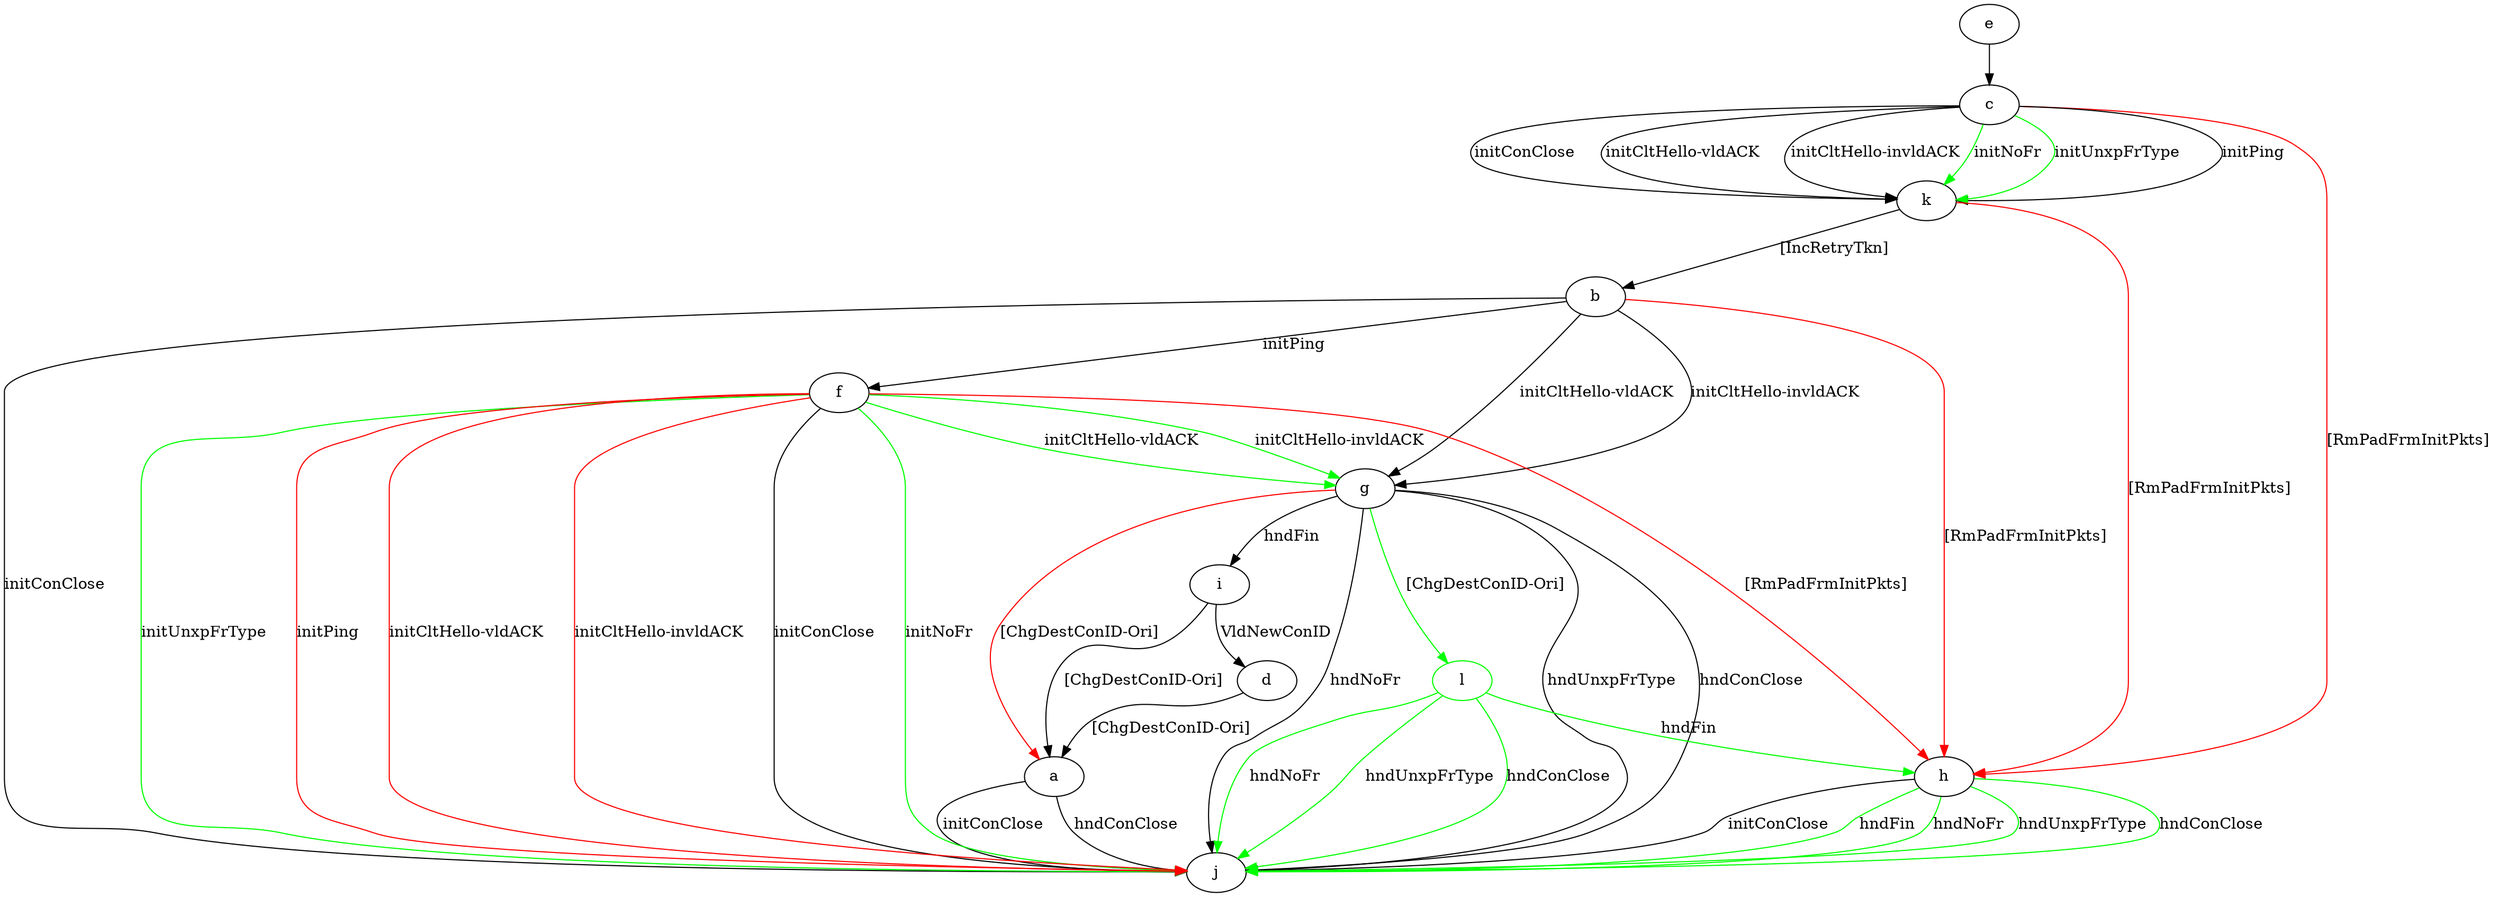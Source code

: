 digraph "" {
	a -> j	[key=0,
		label="initConClose "];
	a -> j	[key=1,
		label="hndConClose "];
	b -> f	[key=0,
		label="initPing "];
	b -> g	[key=0,
		label="initCltHello-vldACK "];
	b -> g	[key=1,
		label="initCltHello-invldACK "];
	b -> h	[key=0,
		color=red,
		label="[RmPadFrmInitPkts] "];
	b -> j	[key=0,
		label="initConClose "];
	c -> h	[key=0,
		color=red,
		label="[RmPadFrmInitPkts] "];
	c -> k	[key=0,
		label="initPing "];
	c -> k	[key=1,
		label="initConClose "];
	c -> k	[key=2,
		label="initCltHello-vldACK "];
	c -> k	[key=3,
		label="initCltHello-invldACK "];
	c -> k	[key=4,
		color=green,
		label="initNoFr "];
	c -> k	[key=5,
		color=green,
		label="initUnxpFrType "];
	d -> a	[key=0,
		label="[ChgDestConID-Ori] "];
	e -> c	[key=0];
	f -> g	[key=0,
		color=green,
		label="initCltHello-vldACK "];
	f -> g	[key=1,
		color=green,
		label="initCltHello-invldACK "];
	f -> h	[key=0,
		color=red,
		label="[RmPadFrmInitPkts] "];
	f -> j	[key=0,
		label="initConClose "];
	f -> j	[key=1,
		color=green,
		label="initNoFr "];
	f -> j	[key=2,
		color=green,
		label="initUnxpFrType "];
	f -> j	[key=3,
		color=red,
		label="initPing "];
	f -> j	[key=4,
		color=red,
		label="initCltHello-vldACK "];
	f -> j	[key=5,
		color=red,
		label="initCltHello-invldACK "];
	g -> a	[key=0,
		color=red,
		label="[ChgDestConID-Ori] "];
	g -> i	[key=0,
		label="hndFin "];
	g -> j	[key=0,
		label="hndNoFr "];
	g -> j	[key=1,
		label="hndUnxpFrType "];
	g -> j	[key=2,
		label="hndConClose "];
	l	[color=green];
	g -> l	[key=0,
		color=green,
		label="[ChgDestConID-Ori] "];
	h -> j	[key=0,
		label="initConClose "];
	h -> j	[key=1,
		color=green,
		label="hndFin "];
	h -> j	[key=2,
		color=green,
		label="hndNoFr "];
	h -> j	[key=3,
		color=green,
		label="hndUnxpFrType "];
	h -> j	[key=4,
		color=green,
		label="hndConClose "];
	i -> a	[key=0,
		label="[ChgDestConID-Ori] "];
	i -> d	[key=0,
		label="VldNewConID "];
	k -> b	[key=0,
		label="[IncRetryTkn] "];
	k -> h	[key=0,
		color=red,
		label="[RmPadFrmInitPkts] "];
	l -> h	[key=0,
		color=green,
		label="hndFin "];
	l -> j	[key=0,
		color=green,
		label="hndNoFr "];
	l -> j	[key=1,
		color=green,
		label="hndUnxpFrType "];
	l -> j	[key=2,
		color=green,
		label="hndConClose "];
}
